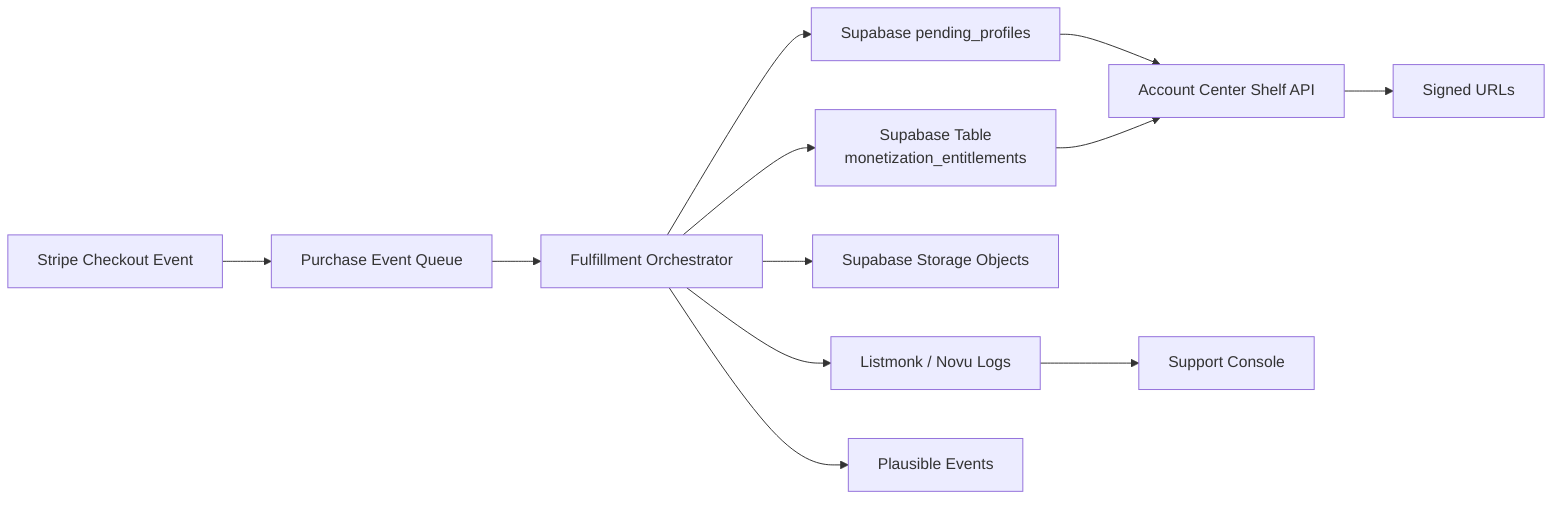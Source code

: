 flowchart LR
  Stripe[Stripe Checkout Event] --> Queue[Purchase Event Queue]
  Queue --> Orchestrator[Fulfillment Orchestrator]
  Orchestrator --> EntitlementsTable[Supabase Table<br/>monetization_entitlements]
  Orchestrator --> PendingProfiles[Supabase pending_profiles]
  Orchestrator --> Storage[Supabase Storage Objects]
  Orchestrator --> EmailLogs[Listmonk / Novu Logs]
  Orchestrator --> Analytics[Plausible Events]
  PendingProfiles --> AccountCenter
  EntitlementsTable --> AccountCenter[Account Center Shelf API]
  AccountCenter --> Downloads[Signed URLs]
  EmailLogs --> SupportTools[Support Console]
